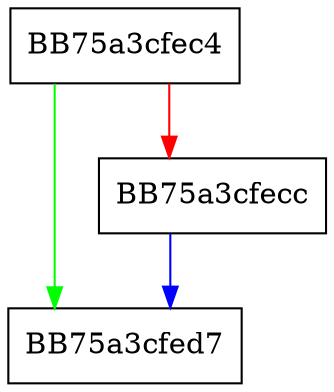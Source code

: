 digraph SetError {
  node [shape="box"];
  graph [splines=ortho];
  BB75a3cfec4 -> BB75a3cfed7 [color="green"];
  BB75a3cfec4 -> BB75a3cfecc [color="red"];
  BB75a3cfecc -> BB75a3cfed7 [color="blue"];
}